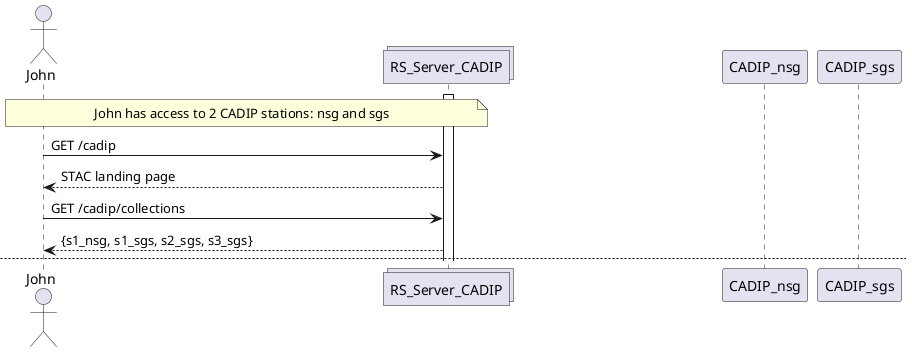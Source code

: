 @startuml cadip-stac

actor John
collections RS_Server_CADIP
activate RS_Server_CADIP

note over John, RS_Server_CADIP: John has access to 2 CADIP stations: nsg and sgs

John -> RS_Server_CADIP: GET /cadip
RS_Server_CADIP --> John: STAC landing page

John -> RS_Server_CADIP: GET /cadip/collections
RS_Server_CADIP --> John: {s1_nsg, s1_sgs, s2_sgs, s3_sgs}

newpage

John -> RS_Server_CADIP: GET /cadip/collections/s1_nsg/items
RS_Server_CADIP -> CADIP_nsg ++ : GET /Sessions\n?$filter=Satellite in ('S1A', 'S1C')\n&$orderby=PublicationDate desc
CADIP_nsg --> RS_Server_CADIP : <OData sessions response/>
RS_Server_CADIP -> CADIP_nsg  : GET /Files\n?$filter=SessionId in ('S1A_XXX1' ... 'S1C_XXXN')\n&$orderby=PublicationDate desc
CADIP_nsg --> RS_Server_CADIP : <OData files response/>
RS_Server_CADIP -> RS_Server_CADIP : OData > STAC mapping
RS_Server_CADIP --> John : {STAC response}

John -> RS_Server_CADIP: GET /cadip/collections/s2_sgs/items
RS_Server_CADIP -> CADIP_sgs ++ : GET /Sessions\n?$filter=Satellite in ('S2A', 'S2B', 'S2C')\n&$orderby=PublicationDate desc
CADIP_sgs --> RS_Server_CADIP : <OData sessions response/>
RS_Server_CADIP -> CADIP_sgs  : GET /Files\n?$filter=SessionId in ('S2A_XXX1' ... 'S2C_XXXN')\n&$orderby=PublicationDate desc
CADIP_sgs --> RS_Server_CADIP : <OData files response/>
RS_Server_CADIP -> RS_Server_CADIP : OData > STAC mapping
RS_Server_CADIP --> John : {STAC response}

newpage

John -> RS_Server_CADIP: POST /cadip/search?platform=sentinel-1a
RS_Server_CADIP -> CADIP_nsg : GET /Sessions\n?$filter=Satellite = 'S1A'\n&$orderby=PublicationDate desc
CADIP_nsg --> RS_Server_CADIP : <OData sessions response/>
RS_Server_CADIP -> CADIP_nsg  : GET /Files\n?$filter=SessionId in ('S1A_XXX1' ... 'S1C_XXXN')\n&$orderby=PublicationDate desc
CADIP_nsg --> RS_Server_CADIP : <OData files response/>
RS_Server_CADIP -> CADIP_sgs : GET /Sessions\n?$filter=Satellite = 'S1A'\n&$orderby=PublicationDate desc
CADIP_sgs --> RS_Server_CADIP : <OData sessions response/>
RS_Server_CADIP -> CADIP_sgs  : GET /Files\n?$filter=SessionId in ('S1A_XXX1' ... 'S1C_XXXN')\n&$orderby=PublicationDate desc
CADIP_sgs --> RS_Server_CADIP : <OData files response/>
RS_Server_CADIP -> RS_Server_CADIP : OData > STAC mapping
RS_Server_CADIP --> John : {STAC response}

newpage

John -> RS_Server_CADIP: GET /cadip/queryables
RS_Server_CADIP --> John: {platform}

John -> RS_Server_CADIP: POST /cadip/search?collections=s1_nsg&platform=sentinel-1a
RS_Server_CADIP -> CADIP_nsg : GET /Sessions\n?$filter=Satellite = 'S1A'\n&$orderby=PublicationDate desc
CADIP_nsg --> RS_Server_CADIP : <OData sessions response/>
RS_Server_CADIP -> CADIP_nsg  : GET /Files\n?$filter=SessionId in ('S1A_XXX1' ... 'S1C_XXXN')\n&$orderby=PublicationDate desc
CADIP_nsg --> RS_Server_CADIP : <OData files response/>
RS_Server_CADIP -> RS_Server_CADIP : OData > STAC mapping
RS_Server_CADIP --> John : {STAC response}

@enduml
